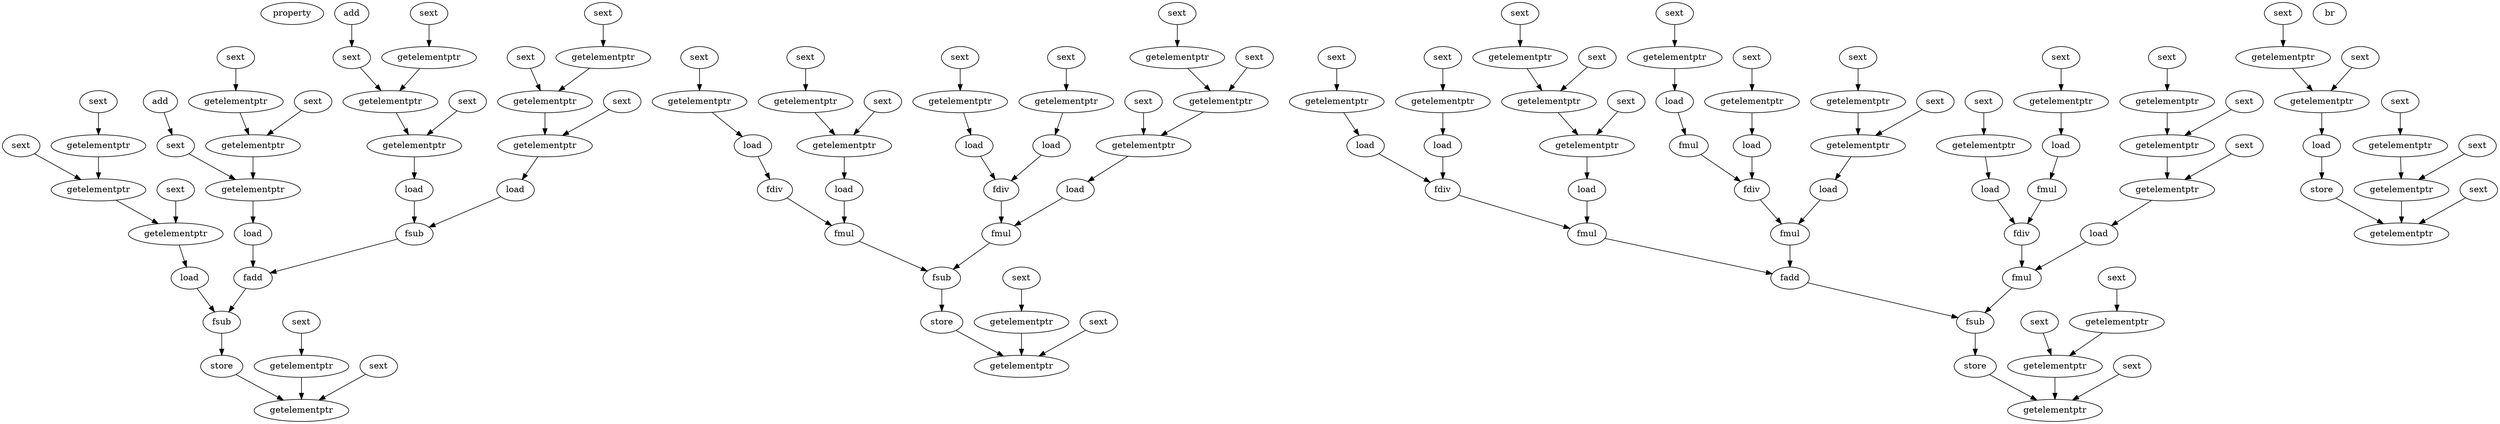 digraph "DFG for'kernel_fdtd_apml' function, BB 7" {
    node [fontcolor=black]
    property [mul=2,lf=1.5]
    0 [ label = sext ];
    1 [ label = getelementptr ];
    0 -> 1 [name = 0];
    2 [ label = sext ];
    3 [ label = getelementptr ];
    1 -> 3 [name = 0];
    2 -> 3 [name = 1];
    4 [ label = sext ];
    5 [ label = getelementptr ];
    3 -> 5 [name = 0];
    4 -> 5 [name = 1];
    6 [ label = load ];
    5 -> 6 [name = 0];
    7 [ label = sext ];
    8 [ label = getelementptr ];
    7 -> 8 [name = 0];
    9 [ label = add ];
    10 [ label = sext ];
    9 -> 10 [name = 0];
    11 [ label = getelementptr ];
    8 -> 11 [name = 0];
    10 -> 11 [name = 1];
    12 [ label = sext ];
    13 [ label = getelementptr ];
    11 -> 13 [name = 0];
    12 -> 13 [name = 1];
    14 [ label = load ];
    13 -> 14 [name = 0];
    15 [ label = fsub ];
    6 -> 15 [name = 0];
    14 -> 15 [name = 1];
    16 [ label = sext ];
    17 [ label = getelementptr ];
    16 -> 17 [name = 0];
    18 [ label = sext ];
    19 [ label = getelementptr ];
    17 -> 19 [name = 0];
    18 -> 19 [name = 1];
    20 [ label = add ];
    21 [ label = sext ];
    20 -> 21 [name = 0];
    22 [ label = getelementptr ];
    19 -> 22 [name = 0];
    21 -> 22 [name = 1];
    23 [ label = load ];
    22 -> 23 [name = 0];
    24 [ label = fadd ];
    15 -> 24 [name = 0];
    23 -> 24 [name = 1];
    25 [ label = sext ];
    26 [ label = getelementptr ];
    25 -> 26 [name = 0];
    27 [ label = sext ];
    28 [ label = getelementptr ];
    26 -> 28 [name = 0];
    27 -> 28 [name = 1];
    29 [ label = sext ];
    30 [ label = getelementptr ];
    28 -> 30 [name = 0];
    29 -> 30 [name = 1];
    31 [ label = load ];
    30 -> 31 [name = 0];
    32 [ label = fsub ];
    24 -> 32 [name = 0];
    31 -> 32 [name = 1];
    33 [ label = sext ];
    34 [ label = getelementptr ];
    33 -> 34 [name = 0];
    35 [ label = sext ];
    36 [ label = getelementptr ];
    34 -> 36 [name = 0];
    35 -> 36 [name = 1];
    37 [ label = store ];
    32 -> 37 [name = 0];
    37 -> 36 [name = 1];
    38 [ label = sext ];
    39 [ label = getelementptr ];
    38 -> 39 [name = 0];
    40 [ label = load ];
    39 -> 40 [name = 0];
    41 [ label = sext ];
    42 [ label = getelementptr ];
    41 -> 42 [name = 0];
    43 [ label = load ];
    42 -> 43 [name = 0];
    44 [ label = fdiv ];
    40 -> 44 [name = 0];
    43 -> 44 [name = 1];
    45 [ label = sext ];
    46 [ label = getelementptr ];
    45 -> 46 [name = 0];
    47 [ label = sext ];
    48 [ label = getelementptr ];
    46 -> 48 [name = 0];
    47 -> 48 [name = 1];
    49 [ label = sext ];
    50 [ label = getelementptr ];
    48 -> 50 [name = 0];
    49 -> 50 [name = 1];
    51 [ label = load ];
    50 -> 51 [name = 0];
    52 [ label = fmul ];
    44 -> 52 [name = 0];
    51 -> 52 [name = 1];
    53 [ label = sext ];
    54 [ label = getelementptr ];
    53 -> 54 [name = 0];
    55 [ label = load ];
    54 -> 55 [name = 0];
    56 [ label = fdiv ];
    55 -> 56 [name = 0];
    57 [ label = sext ];
    58 [ label = getelementptr ];
    57 -> 58 [name = 0];
    59 [ label = sext ];
    60 [ label = getelementptr ];
    58 -> 60 [name = 0];
    59 -> 60 [name = 1];
    61 [ label = load ];
    60 -> 61 [name = 0];
    62 [ label = fmul ];
    56 -> 62 [name = 0];
    61 -> 62 [name = 1];
    63 [ label = fsub ];
    52 -> 63 [name = 0];
    62 -> 63 [name = 1];
    64 [ label = sext ];
    65 [ label = getelementptr ];
    64 -> 65 [name = 0];
    66 [ label = sext ];
    67 [ label = getelementptr ];
    65 -> 67 [name = 0];
    66 -> 67 [name = 1];
    68 [ label = store ];
    63 -> 68 [name = 0];
    68 -> 67 [name = 1];
    69 [ label = sext ];
    70 [ label = getelementptr ];
    69 -> 70 [name = 0];
    71 [ label = load ];
    70 -> 71 [name = 0];
    72 [ label = sext ];
    73 [ label = getelementptr ];
    72 -> 73 [name = 0];
    74 [ label = load ];
    73 -> 74 [name = 0];
    75 [ label = fdiv ];
    71 -> 75 [name = 0];
    74 -> 75 [name = 1];
    76 [ label = sext ];
    77 [ label = getelementptr ];
    76 -> 77 [name = 0];
    78 [ label = sext ];
    79 [ label = getelementptr ];
    77 -> 79 [name = 0];
    78 -> 79 [name = 1];
    80 [ label = sext ];
    81 [ label = getelementptr ];
    79 -> 81 [name = 0];
    80 -> 81 [name = 1];
    82 [ label = load ];
    81 -> 82 [name = 0];
    83 [ label = fmul ];
    75 -> 83 [name = 0];
    82 -> 83 [name = 1];
    84 [ label = sext ];
    85 [ label = getelementptr ];
    84 -> 85 [name = 0];
    86 [ label = load ];
    85 -> 86 [name = 0];
    87 [ label = fmul ];
    86 -> 87 [name = 0];
    88 [ label = sext ];
    89 [ label = getelementptr ];
    88 -> 89 [name = 0];
    90 [ label = load ];
    89 -> 90 [name = 0];
    91 [ label = fdiv ];
    87 -> 91 [name = 0];
    90 -> 91 [name = 1];
    92 [ label = sext ];
    93 [ label = getelementptr ];
    92 -> 93 [name = 0];
    94 [ label = sext ];
    95 [ label = getelementptr ];
    93 -> 95 [name = 0];
    94 -> 95 [name = 1];
    96 [ label = load ];
    95 -> 96 [name = 0];
    97 [ label = fmul ];
    91 -> 97 [name = 0];
    96 -> 97 [name = 1];
    98 [ label = fadd ];
    83 -> 98 [name = 0];
    97 -> 98 [name = 1];
    99 [ label = sext ];
    100 [ label = getelementptr ];
    99 -> 100 [name = 0];
    101 [ label = load ];
    100 -> 101 [name = 0];
    102 [ label = fmul ];
    101 -> 102 [name = 0];
    103 [ label = sext ];
    104 [ label = getelementptr ];
    103 -> 104 [name = 0];
    105 [ label = load ];
    104 -> 105 [name = 0];
    106 [ label = fdiv ];
    102 -> 106 [name = 0];
    105 -> 106 [name = 1];
    107 [ label = sext ];
    108 [ label = getelementptr ];
    107 -> 108 [name = 0];
    109 [ label = sext ];
    110 [ label = getelementptr ];
    108 -> 110 [name = 0];
    109 -> 110 [name = 1];
    111 [ label = sext ];
    112 [ label = getelementptr ];
    110 -> 112 [name = 0];
    111 -> 112 [name = 1];
    113 [ label = load ];
    112 -> 113 [name = 0];
    114 [ label = fmul ];
    106 -> 114 [name = 0];
    113 -> 114 [name = 1];
    115 [ label = fsub ];
    98 -> 115 [name = 0];
    114 -> 115 [name = 1];
    116 [ label = sext ];
    117 [ label = getelementptr ];
    116 -> 117 [name = 0];
    118 [ label = sext ];
    119 [ label = getelementptr ];
    117 -> 119 [name = 0];
    118 -> 119 [name = 1];
    120 [ label = sext ];
    121 [ label = getelementptr ];
    119 -> 121 [name = 0];
    120 -> 121 [name = 1];
    122 [ label = store ];
    115 -> 122 [name = 0];
    122 -> 121 [name = 1];
    123 [ label = sext ];
    124 [ label = getelementptr ];
    123 -> 124 [name = 0];
    125 [ label = sext ];
    126 [ label = getelementptr ];
    124 -> 126 [name = 0];
    125 -> 126 [name = 1];
    127 [ label = load ];
    126 -> 127 [name = 0];
    128 [ label = sext ];
    129 [ label = getelementptr ];
    128 -> 129 [name = 0];
    130 [ label = sext ];
    131 [ label = getelementptr ];
    129 -> 131 [name = 0];
    130 -> 131 [name = 1];
    132 [ label = sext ];
    133 [ label = getelementptr ];
    131 -> 133 [name = 0];
    132 -> 133 [name = 1];
    134 [ label = store ];
    127 -> 134 [name = 0];
    134 -> 133 [name = 1];
    135 [ label = br ];
}
